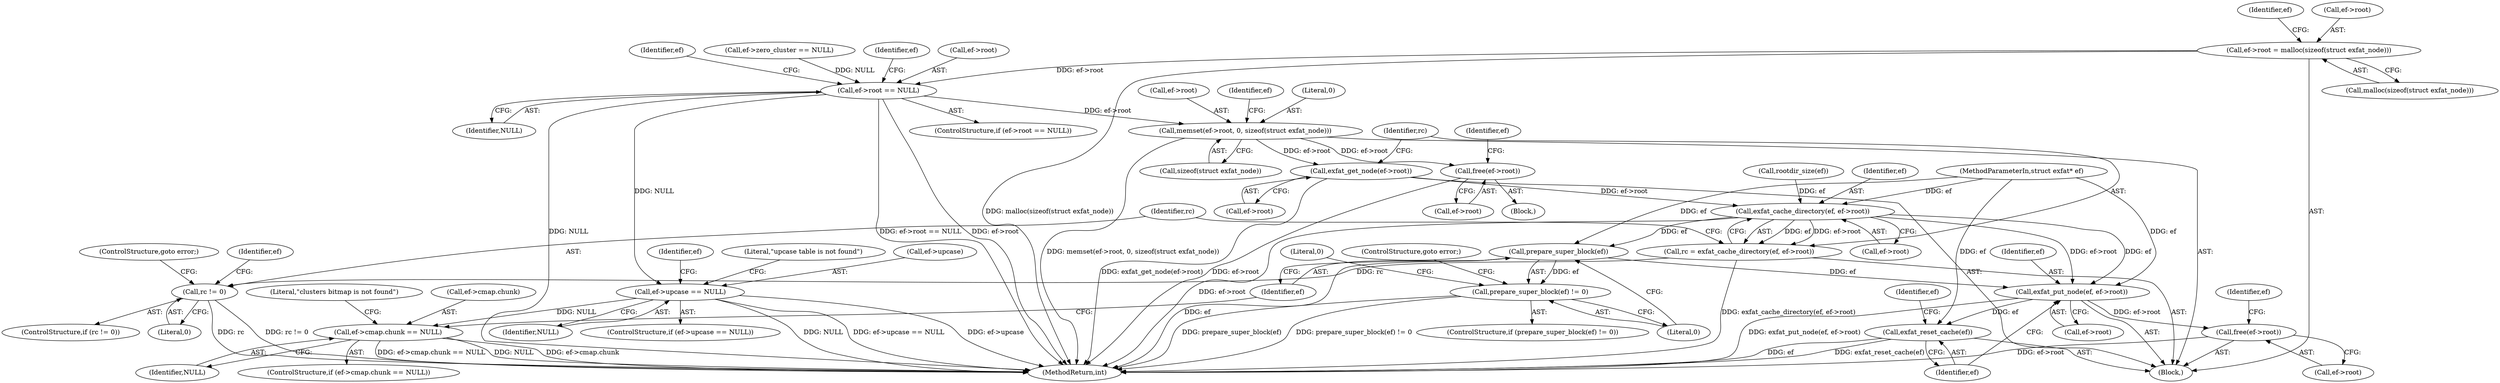 digraph "0_exfat_2e86ae5f81da11f11673d0546efb525af02b7786@API" {
"1000504" [label="(Call,ef->root = malloc(sizeof(struct exfat_node)))"];
"1000512" [label="(Call,ef->root == NULL)"];
"1000535" [label="(Call,memset(ef->root, 0, sizeof(struct exfat_node)))"];
"1000599" [label="(Call,free(ef->root))"];
"1000632" [label="(Call,exfat_get_node(ef->root))"];
"1000638" [label="(Call,exfat_cache_directory(ef, ef->root))"];
"1000636" [label="(Call,rc = exfat_cache_directory(ef, ef->root))"];
"1000644" [label="(Call,rc != 0)"];
"1000672" [label="(Call,prepare_super_block(ef))"];
"1000671" [label="(Call,prepare_super_block(ef) != 0)"];
"1000679" [label="(Call,exfat_put_node(ef, ef->root))"];
"1000684" [label="(Call,exfat_reset_cache(ef))"];
"1000686" [label="(Call,free(ef->root))"];
"1000649" [label="(Call,ef->upcase == NULL)"];
"1000659" [label="(Call,ef->cmap.chunk == NULL)"];
"1000679" [label="(Call,exfat_put_node(ef, ef->root))"];
"1000687" [label="(Call,ef->root)"];
"1000540" [label="(Call,sizeof(struct exfat_node))"];
"1000539" [label="(Literal,0)"];
"1000508" [label="(Call,malloc(sizeof(struct exfat_node)))"];
"1000516" [label="(Identifier,NULL)"];
"1000514" [label="(Identifier,ef)"];
"1000660" [label="(Call,ef->cmap.chunk)"];
"1000650" [label="(Call,ef->upcase)"];
"1000686" [label="(Call,free(ef->root))"];
"1000665" [label="(Identifier,NULL)"];
"1000504" [label="(Call,ef->root = malloc(sizeof(struct exfat_node)))"];
"1000588" [label="(Call,rootdir_size(ef))"];
"1000598" [label="(Block,)"];
"1000633" [label="(Call,ef->root)"];
"1000671" [label="(Call,prepare_super_block(ef) != 0)"];
"1000673" [label="(Identifier,ef)"];
"1000684" [label="(Call,exfat_reset_cache(ef))"];
"1000640" [label="(Call,ef->root)"];
"1000658" [label="(ControlStructure,if (ef->cmap.chunk == NULL))"];
"1000705" [label="(MethodReturn,int)"];
"1000672" [label="(Call,prepare_super_block(ef))"];
"1000668" [label="(Literal,\"clusters bitmap is not found\")"];
"1000680" [label="(Identifier,ef)"];
"1000685" [label="(Identifier,ef)"];
"1000646" [label="(Literal,0)"];
"1000643" [label="(ControlStructure,if (rc != 0))"];
"1000599" [label="(Call,free(ef->root))"];
"1000662" [label="(Identifier,ef)"];
"1000649" [label="(Call,ef->upcase == NULL)"];
"1000637" [label="(Identifier,rc)"];
"1000692" [label="(Identifier,ef)"];
"1000675" [label="(ControlStructure,goto error;)"];
"1000537" [label="(Identifier,ef)"];
"1000536" [label="(Call,ef->root)"];
"1000639" [label="(Identifier,ef)"];
"1000343" [label="(Call,ef->zero_cluster == NULL)"];
"1000520" [label="(Identifier,ef)"];
"1000511" [label="(ControlStructure,if (ef->root == NULL))"];
"1000535" [label="(Call,memset(ef->root, 0, sizeof(struct exfat_node)))"];
"1000674" [label="(Literal,0)"];
"1000512" [label="(Call,ef->root == NULL)"];
"1000600" [label="(Call,ef->root)"];
"1000645" [label="(Identifier,rc)"];
"1000670" [label="(ControlStructure,if (prepare_super_block(ef) != 0))"];
"1000681" [label="(Call,ef->root)"];
"1000653" [label="(Identifier,NULL)"];
"1000688" [label="(Identifier,ef)"];
"1000677" [label="(Literal,0)"];
"1000656" [label="(Literal,\"upcase table is not found\")"];
"1000659" [label="(Call,ef->cmap.chunk == NULL)"];
"1000651" [label="(Identifier,ef)"];
"1000632" [label="(Call,exfat_get_node(ef->root))"];
"1000605" [label="(Identifier,ef)"];
"1000545" [label="(Identifier,ef)"];
"1000648" [label="(ControlStructure,if (ef->upcase == NULL))"];
"1000110" [label="(Block,)"];
"1000638" [label="(Call,exfat_cache_directory(ef, ef->root))"];
"1000636" [label="(Call,rc = exfat_cache_directory(ef, ef->root))"];
"1000107" [label="(MethodParameterIn,struct exfat* ef)"];
"1000644" [label="(Call,rc != 0)"];
"1000647" [label="(ControlStructure,goto error;)"];
"1000513" [label="(Call,ef->root)"];
"1000505" [label="(Call,ef->root)"];
"1000504" -> "1000110"  [label="AST: "];
"1000504" -> "1000508"  [label="CFG: "];
"1000505" -> "1000504"  [label="AST: "];
"1000508" -> "1000504"  [label="AST: "];
"1000514" -> "1000504"  [label="CFG: "];
"1000504" -> "1000705"  [label="DDG: malloc(sizeof(struct exfat_node))"];
"1000504" -> "1000512"  [label="DDG: ef->root"];
"1000512" -> "1000511"  [label="AST: "];
"1000512" -> "1000516"  [label="CFG: "];
"1000513" -> "1000512"  [label="AST: "];
"1000516" -> "1000512"  [label="AST: "];
"1000520" -> "1000512"  [label="CFG: "];
"1000537" -> "1000512"  [label="CFG: "];
"1000512" -> "1000705"  [label="DDG: ef->root"];
"1000512" -> "1000705"  [label="DDG: NULL"];
"1000512" -> "1000705"  [label="DDG: ef->root == NULL"];
"1000343" -> "1000512"  [label="DDG: NULL"];
"1000512" -> "1000535"  [label="DDG: ef->root"];
"1000512" -> "1000649"  [label="DDG: NULL"];
"1000535" -> "1000110"  [label="AST: "];
"1000535" -> "1000540"  [label="CFG: "];
"1000536" -> "1000535"  [label="AST: "];
"1000539" -> "1000535"  [label="AST: "];
"1000540" -> "1000535"  [label="AST: "];
"1000545" -> "1000535"  [label="CFG: "];
"1000535" -> "1000705"  [label="DDG: memset(ef->root, 0, sizeof(struct exfat_node))"];
"1000535" -> "1000599"  [label="DDG: ef->root"];
"1000535" -> "1000632"  [label="DDG: ef->root"];
"1000599" -> "1000598"  [label="AST: "];
"1000599" -> "1000600"  [label="CFG: "];
"1000600" -> "1000599"  [label="AST: "];
"1000605" -> "1000599"  [label="CFG: "];
"1000599" -> "1000705"  [label="DDG: ef->root"];
"1000632" -> "1000110"  [label="AST: "];
"1000632" -> "1000633"  [label="CFG: "];
"1000633" -> "1000632"  [label="AST: "];
"1000637" -> "1000632"  [label="CFG: "];
"1000632" -> "1000705"  [label="DDG: exfat_get_node(ef->root)"];
"1000632" -> "1000638"  [label="DDG: ef->root"];
"1000638" -> "1000636"  [label="AST: "];
"1000638" -> "1000640"  [label="CFG: "];
"1000639" -> "1000638"  [label="AST: "];
"1000640" -> "1000638"  [label="AST: "];
"1000636" -> "1000638"  [label="CFG: "];
"1000638" -> "1000705"  [label="DDG: ef->root"];
"1000638" -> "1000636"  [label="DDG: ef"];
"1000638" -> "1000636"  [label="DDG: ef->root"];
"1000588" -> "1000638"  [label="DDG: ef"];
"1000107" -> "1000638"  [label="DDG: ef"];
"1000638" -> "1000672"  [label="DDG: ef"];
"1000638" -> "1000679"  [label="DDG: ef"];
"1000638" -> "1000679"  [label="DDG: ef->root"];
"1000636" -> "1000110"  [label="AST: "];
"1000637" -> "1000636"  [label="AST: "];
"1000645" -> "1000636"  [label="CFG: "];
"1000636" -> "1000705"  [label="DDG: exfat_cache_directory(ef, ef->root)"];
"1000636" -> "1000644"  [label="DDG: rc"];
"1000644" -> "1000643"  [label="AST: "];
"1000644" -> "1000646"  [label="CFG: "];
"1000645" -> "1000644"  [label="AST: "];
"1000646" -> "1000644"  [label="AST: "];
"1000647" -> "1000644"  [label="CFG: "];
"1000651" -> "1000644"  [label="CFG: "];
"1000644" -> "1000705"  [label="DDG: rc != 0"];
"1000644" -> "1000705"  [label="DDG: rc"];
"1000672" -> "1000671"  [label="AST: "];
"1000672" -> "1000673"  [label="CFG: "];
"1000673" -> "1000672"  [label="AST: "];
"1000674" -> "1000672"  [label="CFG: "];
"1000672" -> "1000705"  [label="DDG: ef"];
"1000672" -> "1000671"  [label="DDG: ef"];
"1000107" -> "1000672"  [label="DDG: ef"];
"1000672" -> "1000679"  [label="DDG: ef"];
"1000671" -> "1000670"  [label="AST: "];
"1000671" -> "1000674"  [label="CFG: "];
"1000674" -> "1000671"  [label="AST: "];
"1000675" -> "1000671"  [label="CFG: "];
"1000677" -> "1000671"  [label="CFG: "];
"1000671" -> "1000705"  [label="DDG: prepare_super_block(ef)"];
"1000671" -> "1000705"  [label="DDG: prepare_super_block(ef) != 0"];
"1000679" -> "1000110"  [label="AST: "];
"1000679" -> "1000681"  [label="CFG: "];
"1000680" -> "1000679"  [label="AST: "];
"1000681" -> "1000679"  [label="AST: "];
"1000685" -> "1000679"  [label="CFG: "];
"1000679" -> "1000705"  [label="DDG: exfat_put_node(ef, ef->root)"];
"1000107" -> "1000679"  [label="DDG: ef"];
"1000679" -> "1000684"  [label="DDG: ef"];
"1000679" -> "1000686"  [label="DDG: ef->root"];
"1000684" -> "1000110"  [label="AST: "];
"1000684" -> "1000685"  [label="CFG: "];
"1000685" -> "1000684"  [label="AST: "];
"1000688" -> "1000684"  [label="CFG: "];
"1000684" -> "1000705"  [label="DDG: exfat_reset_cache(ef)"];
"1000684" -> "1000705"  [label="DDG: ef"];
"1000107" -> "1000684"  [label="DDG: ef"];
"1000686" -> "1000110"  [label="AST: "];
"1000686" -> "1000687"  [label="CFG: "];
"1000687" -> "1000686"  [label="AST: "];
"1000692" -> "1000686"  [label="CFG: "];
"1000686" -> "1000705"  [label="DDG: ef->root"];
"1000649" -> "1000648"  [label="AST: "];
"1000649" -> "1000653"  [label="CFG: "];
"1000650" -> "1000649"  [label="AST: "];
"1000653" -> "1000649"  [label="AST: "];
"1000656" -> "1000649"  [label="CFG: "];
"1000662" -> "1000649"  [label="CFG: "];
"1000649" -> "1000705"  [label="DDG: ef->upcase"];
"1000649" -> "1000705"  [label="DDG: NULL"];
"1000649" -> "1000705"  [label="DDG: ef->upcase == NULL"];
"1000649" -> "1000659"  [label="DDG: NULL"];
"1000659" -> "1000658"  [label="AST: "];
"1000659" -> "1000665"  [label="CFG: "];
"1000660" -> "1000659"  [label="AST: "];
"1000665" -> "1000659"  [label="AST: "];
"1000668" -> "1000659"  [label="CFG: "];
"1000673" -> "1000659"  [label="CFG: "];
"1000659" -> "1000705"  [label="DDG: ef->cmap.chunk"];
"1000659" -> "1000705"  [label="DDG: ef->cmap.chunk == NULL"];
"1000659" -> "1000705"  [label="DDG: NULL"];
}
